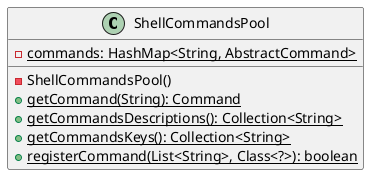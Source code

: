 @startuml

    class ShellCommandsPool {
        {static} -commands: HashMap<String, AbstractCommand>
        -ShellCommandsPool()
        {static} +getCommand(String): Command
        {static} +getCommandsDescriptions(): Collection<String>
        {static} +getCommandsKeys(): Collection<String>
        {static} +registerCommand(List<String>, Class<?>): boolean
    }

@enduml
